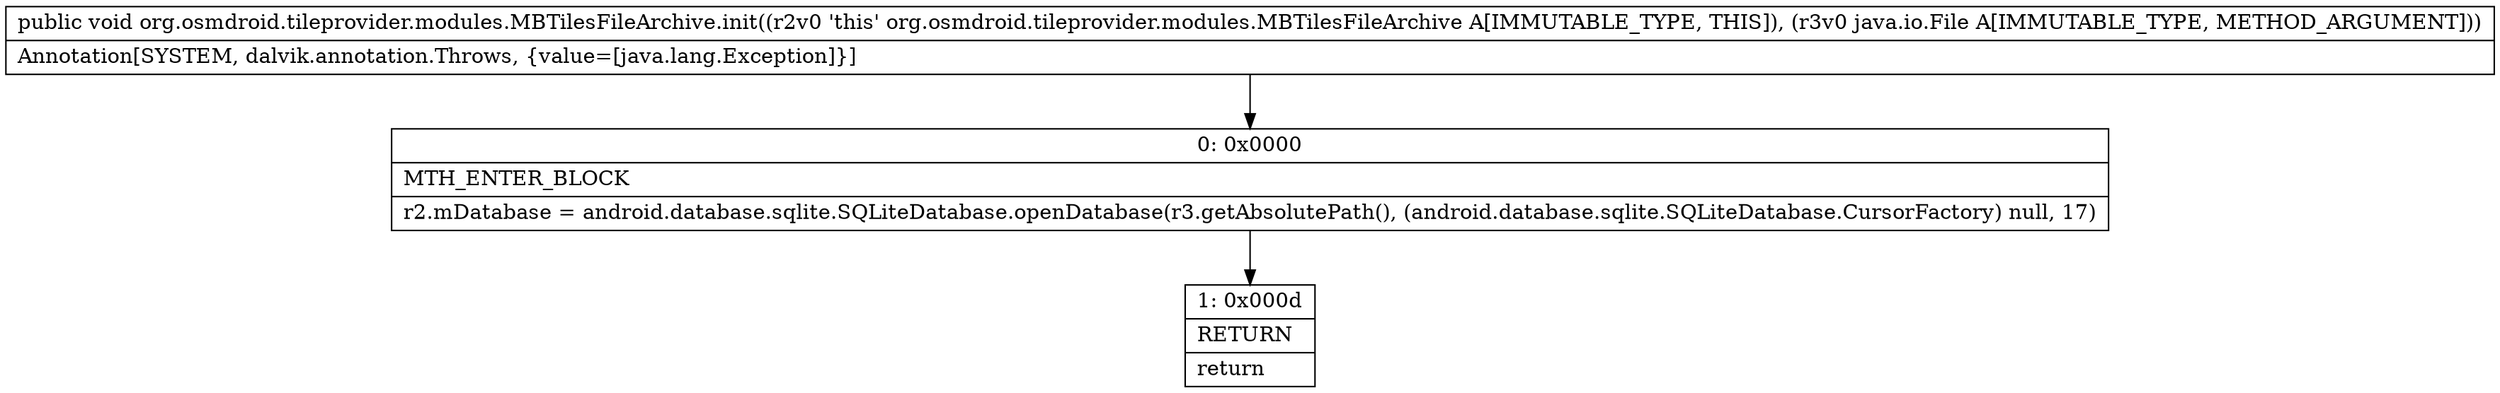 digraph "CFG fororg.osmdroid.tileprovider.modules.MBTilesFileArchive.init(Ljava\/io\/File;)V" {
Node_0 [shape=record,label="{0\:\ 0x0000|MTH_ENTER_BLOCK\l|r2.mDatabase = android.database.sqlite.SQLiteDatabase.openDatabase(r3.getAbsolutePath(), (android.database.sqlite.SQLiteDatabase.CursorFactory) null, 17)\l}"];
Node_1 [shape=record,label="{1\:\ 0x000d|RETURN\l|return\l}"];
MethodNode[shape=record,label="{public void org.osmdroid.tileprovider.modules.MBTilesFileArchive.init((r2v0 'this' org.osmdroid.tileprovider.modules.MBTilesFileArchive A[IMMUTABLE_TYPE, THIS]), (r3v0 java.io.File A[IMMUTABLE_TYPE, METHOD_ARGUMENT]))  | Annotation[SYSTEM, dalvik.annotation.Throws, \{value=[java.lang.Exception]\}]\l}"];
MethodNode -> Node_0;
Node_0 -> Node_1;
}

